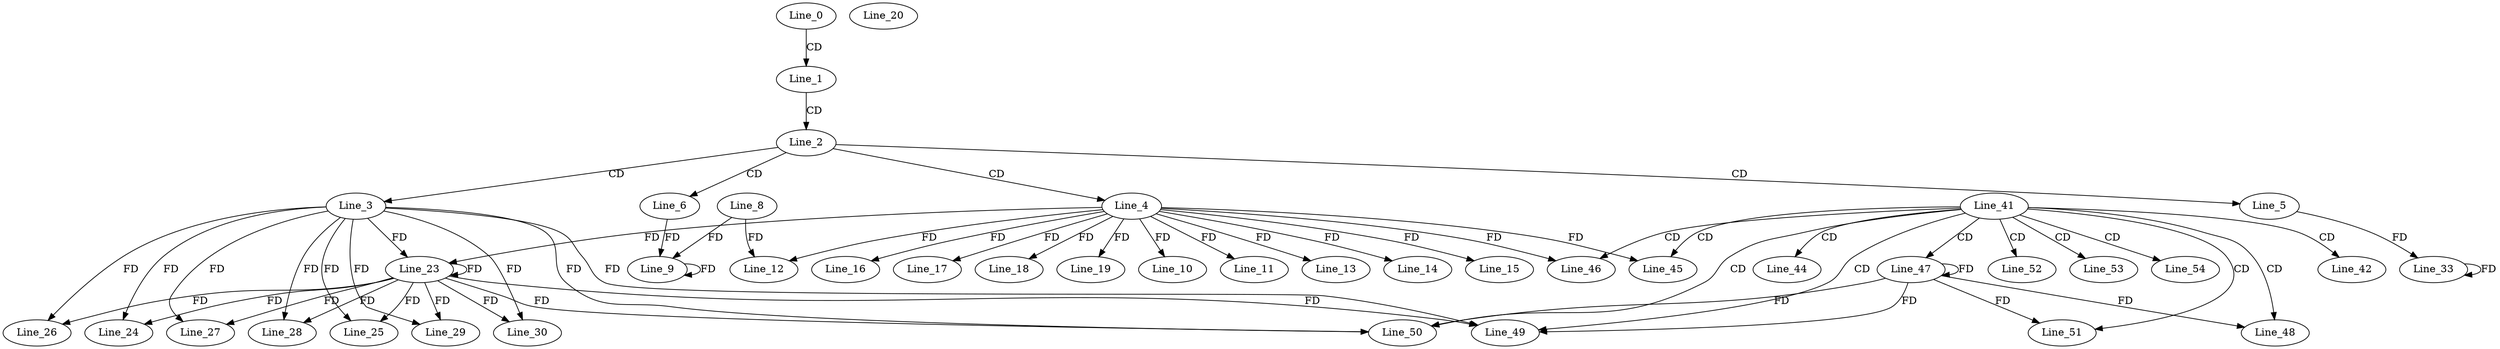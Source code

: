 digraph G {
  Line_0;
  Line_1;
  Line_2;
  Line_3;
  Line_4;
  Line_5;
  Line_6;
  Line_9;
  Line_9;
  Line_8;
  Line_10;
  Line_10;
  Line_11;
  Line_12;
  Line_13;
  Line_14;
  Line_15;
  Line_16;
  Line_17;
  Line_18;
  Line_19;
  Line_20;
  Line_23;
  Line_23;
  Line_23;
  Line_24;
  Line_25;
  Line_26;
  Line_27;
  Line_28;
  Line_29;
  Line_30;
  Line_33;
  Line_41;
  Line_42;
  Line_44;
  Line_44;
  Line_45;
  Line_46;
  Line_47;
  Line_47;
  Line_47;
  Line_48;
  Line_49;
  Line_50;
  Line_51;
  Line_52;
  Line_53;
  Line_54;
  Line_0 -> Line_1 [ label="CD" ];
  Line_1 -> Line_2 [ label="CD" ];
  Line_2 -> Line_3 [ label="CD" ];
  Line_2 -> Line_4 [ label="CD" ];
  Line_2 -> Line_5 [ label="CD" ];
  Line_2 -> Line_6 [ label="CD" ];
  Line_6 -> Line_9 [ label="FD" ];
  Line_9 -> Line_9 [ label="FD" ];
  Line_8 -> Line_9 [ label="FD" ];
  Line_4 -> Line_10 [ label="FD" ];
  Line_4 -> Line_11 [ label="FD" ];
  Line_4 -> Line_12 [ label="FD" ];
  Line_8 -> Line_12 [ label="FD" ];
  Line_4 -> Line_13 [ label="FD" ];
  Line_4 -> Line_14 [ label="FD" ];
  Line_4 -> Line_15 [ label="FD" ];
  Line_4 -> Line_16 [ label="FD" ];
  Line_4 -> Line_17 [ label="FD" ];
  Line_4 -> Line_18 [ label="FD" ];
  Line_4 -> Line_19 [ label="FD" ];
  Line_3 -> Line_23 [ label="FD" ];
  Line_23 -> Line_23 [ label="FD" ];
  Line_4 -> Line_23 [ label="FD" ];
  Line_3 -> Line_24 [ label="FD" ];
  Line_23 -> Line_24 [ label="FD" ];
  Line_3 -> Line_25 [ label="FD" ];
  Line_23 -> Line_25 [ label="FD" ];
  Line_3 -> Line_26 [ label="FD" ];
  Line_23 -> Line_26 [ label="FD" ];
  Line_3 -> Line_27 [ label="FD" ];
  Line_23 -> Line_27 [ label="FD" ];
  Line_3 -> Line_28 [ label="FD" ];
  Line_23 -> Line_28 [ label="FD" ];
  Line_3 -> Line_29 [ label="FD" ];
  Line_23 -> Line_29 [ label="FD" ];
  Line_3 -> Line_30 [ label="FD" ];
  Line_23 -> Line_30 [ label="FD" ];
  Line_5 -> Line_33 [ label="FD" ];
  Line_33 -> Line_33 [ label="FD" ];
  Line_41 -> Line_42 [ label="CD" ];
  Line_41 -> Line_44 [ label="CD" ];
  Line_41 -> Line_45 [ label="CD" ];
  Line_4 -> Line_45 [ label="FD" ];
  Line_41 -> Line_46 [ label="CD" ];
  Line_4 -> Line_46 [ label="FD" ];
  Line_41 -> Line_47 [ label="CD" ];
  Line_47 -> Line_47 [ label="FD" ];
  Line_41 -> Line_48 [ label="CD" ];
  Line_47 -> Line_48 [ label="FD" ];
  Line_41 -> Line_49 [ label="CD" ];
  Line_3 -> Line_49 [ label="FD" ];
  Line_23 -> Line_49 [ label="FD" ];
  Line_47 -> Line_49 [ label="FD" ];
  Line_41 -> Line_50 [ label="CD" ];
  Line_3 -> Line_50 [ label="FD" ];
  Line_23 -> Line_50 [ label="FD" ];
  Line_47 -> Line_50 [ label="FD" ];
  Line_41 -> Line_51 [ label="CD" ];
  Line_47 -> Line_51 [ label="FD" ];
  Line_41 -> Line_52 [ label="CD" ];
  Line_41 -> Line_53 [ label="CD" ];
  Line_41 -> Line_54 [ label="CD" ];
}
